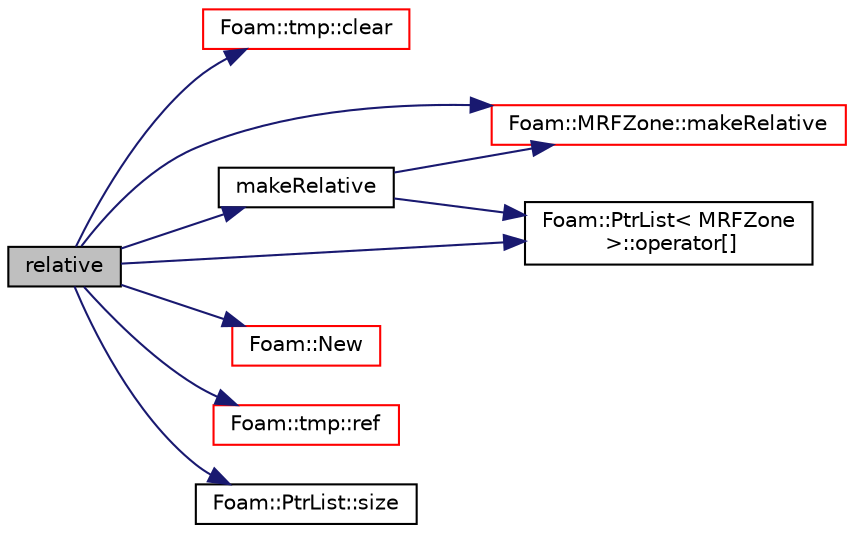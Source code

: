digraph "relative"
{
  bgcolor="transparent";
  edge [fontname="Helvetica",fontsize="10",labelfontname="Helvetica",labelfontsize="10"];
  node [fontname="Helvetica",fontsize="10",shape=record];
  rankdir="LR";
  Node1 [label="relative",height=0.2,width=0.4,color="black", fillcolor="grey75", style="filled", fontcolor="black"];
  Node1 -> Node2 [color="midnightblue",fontsize="10",style="solid",fontname="Helvetica"];
  Node2 [label="Foam::tmp::clear",height=0.2,width=0.4,color="red",URL="$a02695.html#a5b0c20bea8c40bf73b3160cb1e0da350",tooltip="If object pointer points to valid object: "];
  Node1 -> Node3 [color="midnightblue",fontsize="10",style="solid",fontname="Helvetica"];
  Node3 [label="makeRelative",height=0.2,width=0.4,color="black",URL="$a01575.html#add2fae1d46ede124e41208cdefd3ef33",tooltip="Make the given absolute velocity relative within the MRF region. "];
  Node3 -> Node4 [color="midnightblue",fontsize="10",style="solid",fontname="Helvetica"];
  Node4 [label="Foam::MRFZone::makeRelative",height=0.2,width=0.4,color="red",URL="$a01574.html#add2fae1d46ede124e41208cdefd3ef33",tooltip="Make the given absolute velocity relative within the MRF region. "];
  Node3 -> Node5 [color="midnightblue",fontsize="10",style="solid",fontname="Helvetica"];
  Node5 [label="Foam::PtrList\< MRFZone\l \>::operator[]",height=0.2,width=0.4,color="black",URL="$a02072.html#af15a484723b2f04f96702bd3b5fe2572",tooltip="Return element const reference. "];
  Node1 -> Node4 [color="midnightblue",fontsize="10",style="solid",fontname="Helvetica"];
  Node1 -> Node6 [color="midnightblue",fontsize="10",style="solid",fontname="Helvetica"];
  Node6 [label="Foam::New",height=0.2,width=0.4,color="red",URL="$a10974.html#a9d62cf14554c95e83f83f14909d9e0ec"];
  Node1 -> Node5 [color="midnightblue",fontsize="10",style="solid",fontname="Helvetica"];
  Node1 -> Node7 [color="midnightblue",fontsize="10",style="solid",fontname="Helvetica"];
  Node7 [label="Foam::tmp::ref",height=0.2,width=0.4,color="red",URL="$a02695.html#a355da090b61b5b48e7435dec5942b7e9",tooltip="Return non-const reference or generate a fatal error. "];
  Node1 -> Node8 [color="midnightblue",fontsize="10",style="solid",fontname="Helvetica"];
  Node8 [label="Foam::PtrList::size",height=0.2,width=0.4,color="black",URL="$a02072.html#a723361dc2020160f5492e8fe2d09fa44",tooltip="Return the number of elements in the PtrList. "];
}
